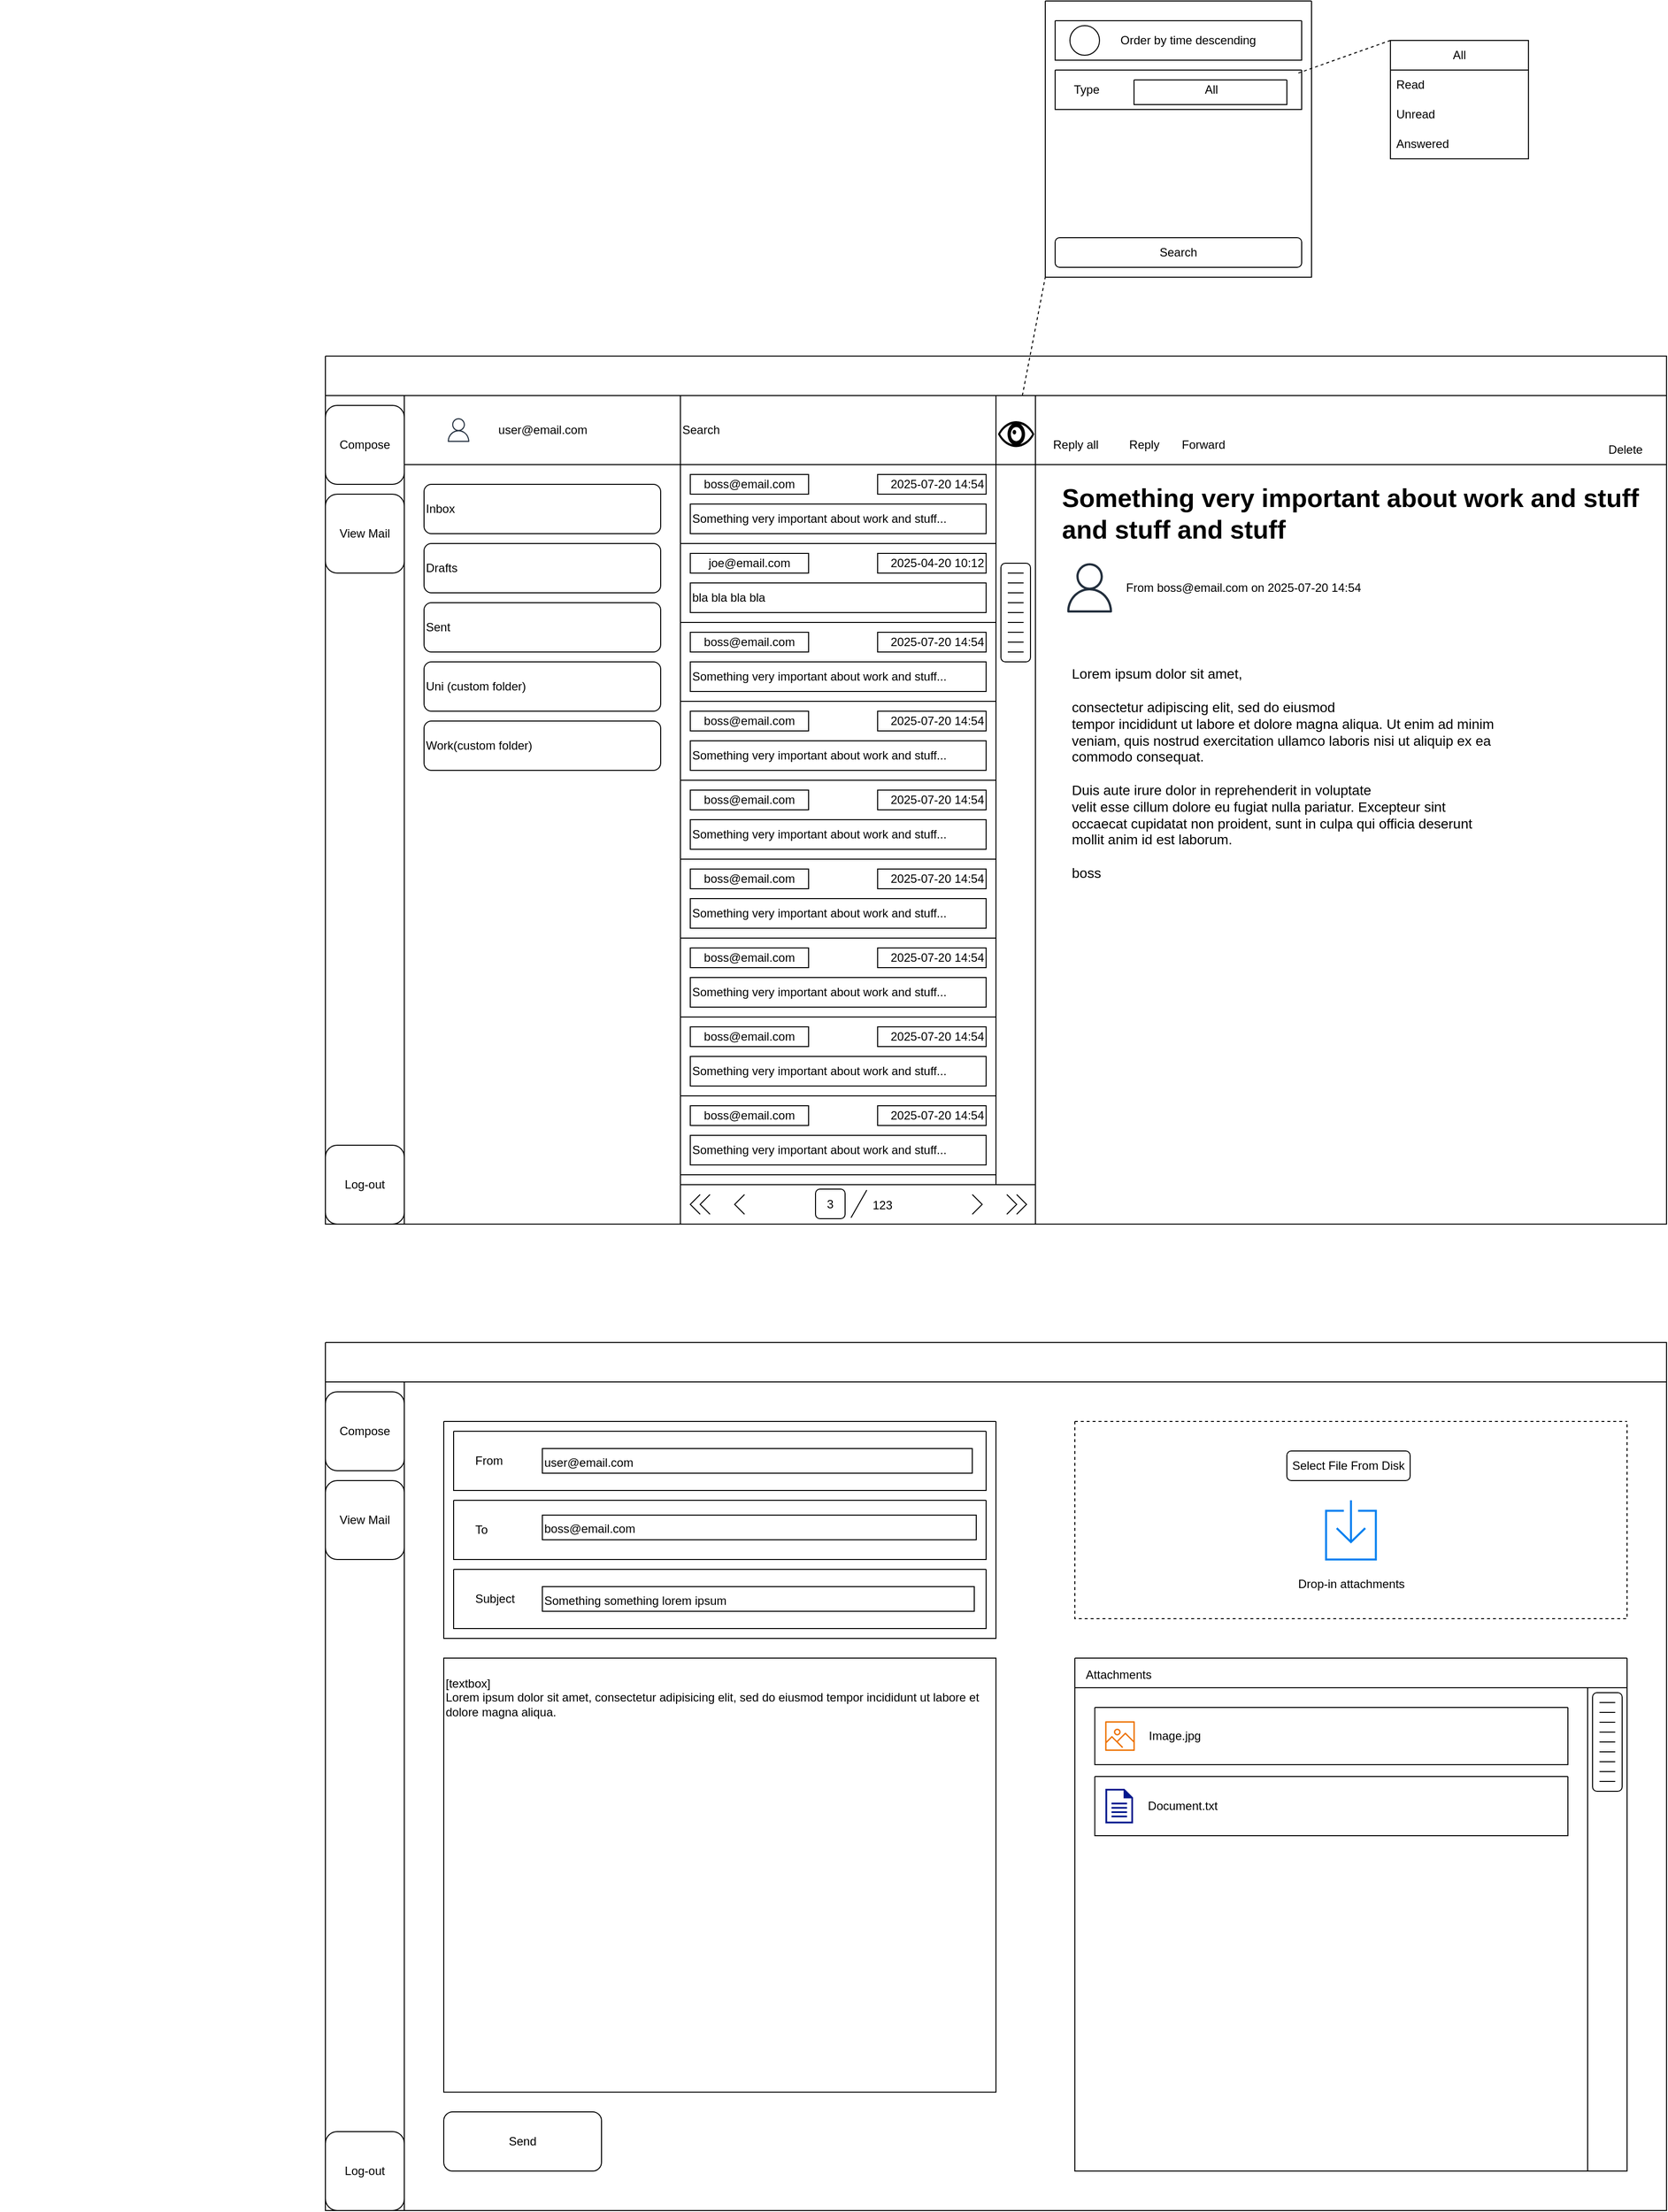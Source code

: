 <mxfile version="26.0.16">
  <diagram name="Page-1" id="9MPk2OMMetis38LG8JOn">
    <mxGraphModel dx="4028" dy="2740" grid="1" gridSize="10" guides="1" tooltips="1" connect="1" arrows="1" fold="1" page="0" pageScale="1" pageWidth="850" pageHeight="1100" math="0" shadow="0">
      <root>
        <mxCell id="0" />
        <mxCell id="1" parent="0" />
        <mxCell id="EK5eT8r6OQ1-qDXLQgK1-2" value="" style="swimlane;startSize=0;horizontal=0;" vertex="1" parent="1">
          <mxGeometry x="80" y="200" width="1360" height="880" as="geometry" />
        </mxCell>
        <mxCell id="EK5eT8r6OQ1-qDXLQgK1-8" value="" style="swimlane;startSize=0;" vertex="1" parent="EK5eT8r6OQ1-qDXLQgK1-2">
          <mxGeometry x="360" y="840" width="360" height="40" as="geometry" />
        </mxCell>
        <mxCell id="EK5eT8r6OQ1-qDXLQgK1-42" value="3" style="rounded=1;whiteSpace=wrap;html=1;" vertex="1" parent="EK5eT8r6OQ1-qDXLQgK1-8">
          <mxGeometry x="137" y="4.5" width="30" height="30" as="geometry" />
        </mxCell>
        <mxCell id="EK5eT8r6OQ1-qDXLQgK1-43" value="" style="endArrow=none;html=1;rounded=0;" edge="1" parent="EK5eT8r6OQ1-qDXLQgK1-8">
          <mxGeometry width="50" height="50" relative="1" as="geometry">
            <mxPoint x="173" y="33.5" as="sourcePoint" />
            <mxPoint x="189" y="5.5" as="targetPoint" />
          </mxGeometry>
        </mxCell>
        <mxCell id="EK5eT8r6OQ1-qDXLQgK1-44" value="123" style="text;html=1;align=center;verticalAlign=middle;whiteSpace=wrap;rounded=0;" vertex="1" parent="EK5eT8r6OQ1-qDXLQgK1-8">
          <mxGeometry x="187" y="5.5" width="36" height="30" as="geometry" />
        </mxCell>
        <mxCell id="EK5eT8r6OQ1-qDXLQgK1-48" value="" style="html=1;shadow=0;dashed=0;align=center;verticalAlign=middle;shape=mxgraph.arrows2.arrow;dy=0;dx=30;notch=30;" vertex="1" parent="EK5eT8r6OQ1-qDXLQgK1-8">
          <mxGeometry x="296" y="10" width="10" height="20" as="geometry" />
        </mxCell>
        <mxCell id="EK5eT8r6OQ1-qDXLQgK1-55" value="" style="html=1;shadow=0;dashed=0;align=center;verticalAlign=middle;shape=mxgraph.arrows2.arrow;dy=0;dx=30;notch=30;" vertex="1" parent="EK5eT8r6OQ1-qDXLQgK1-8">
          <mxGeometry x="341" y="10" width="10" height="20" as="geometry" />
        </mxCell>
        <mxCell id="EK5eT8r6OQ1-qDXLQgK1-54" value="" style="html=1;shadow=0;dashed=0;align=center;verticalAlign=middle;shape=mxgraph.arrows2.arrow;dy=0;dx=30;notch=30;" vertex="1" parent="EK5eT8r6OQ1-qDXLQgK1-8">
          <mxGeometry x="331" y="10" width="10" height="20" as="geometry" />
        </mxCell>
        <mxCell id="EK5eT8r6OQ1-qDXLQgK1-56" value="" style="html=1;shadow=0;dashed=0;align=center;verticalAlign=middle;shape=mxgraph.arrows2.arrow;dy=0;dx=30;notch=30;horizontal=0;rotation=180;" vertex="1" parent="EK5eT8r6OQ1-qDXLQgK1-8">
          <mxGeometry x="20" y="10" width="10" height="20" as="geometry" />
        </mxCell>
        <mxCell id="EK5eT8r6OQ1-qDXLQgK1-57" value="" style="html=1;shadow=0;dashed=0;align=center;verticalAlign=middle;shape=mxgraph.arrows2.arrow;dy=0;dx=30;notch=30;horizontal=0;rotation=180;" vertex="1" parent="EK5eT8r6OQ1-qDXLQgK1-8">
          <mxGeometry x="10" y="10" width="10" height="20" as="geometry" />
        </mxCell>
        <mxCell id="EK5eT8r6OQ1-qDXLQgK1-58" value="" style="html=1;shadow=0;dashed=0;align=center;verticalAlign=middle;shape=mxgraph.arrows2.arrow;dy=0;dx=30;notch=30;rotation=180;" vertex="1" parent="EK5eT8r6OQ1-qDXLQgK1-8">
          <mxGeometry x="55" y="10" width="10" height="20" as="geometry" />
        </mxCell>
        <mxCell id="EK5eT8r6OQ1-qDXLQgK1-10" value="" style="swimlane;startSize=0;" vertex="1" parent="EK5eT8r6OQ1-qDXLQgK1-2">
          <mxGeometry x="360" y="40" width="360" height="800" as="geometry" />
        </mxCell>
        <mxCell id="EK5eT8r6OQ1-qDXLQgK1-16" value="&lt;div align=&quot;left&quot;&gt;Search&lt;/div&gt;" style="rounded=0;whiteSpace=wrap;html=1;align=left;" vertex="1" parent="EK5eT8r6OQ1-qDXLQgK1-10">
          <mxGeometry width="320" height="70" as="geometry" />
        </mxCell>
        <mxCell id="EK5eT8r6OQ1-qDXLQgK1-62" value="" style="rounded=0;whiteSpace=wrap;html=1;" vertex="1" parent="EK5eT8r6OQ1-qDXLQgK1-10">
          <mxGeometry x="320" y="70" width="40" height="730" as="geometry" />
        </mxCell>
        <mxCell id="EK5eT8r6OQ1-qDXLQgK1-63" value="" style="rounded=1;whiteSpace=wrap;html=1;" vertex="1" parent="EK5eT8r6OQ1-qDXLQgK1-10">
          <mxGeometry x="325" y="170" width="30" height="100" as="geometry" />
        </mxCell>
        <mxCell id="EK5eT8r6OQ1-qDXLQgK1-65" value="" style="endArrow=none;html=1;rounded=0;" edge="1" parent="EK5eT8r6OQ1-qDXLQgK1-10">
          <mxGeometry width="50" height="50" relative="1" as="geometry">
            <mxPoint x="332" y="190" as="sourcePoint" />
            <mxPoint x="348" y="190" as="targetPoint" />
            <Array as="points">
              <mxPoint x="336" y="190" />
            </Array>
          </mxGeometry>
        </mxCell>
        <mxCell id="EK5eT8r6OQ1-qDXLQgK1-66" value="" style="endArrow=none;html=1;rounded=0;" edge="1" parent="EK5eT8r6OQ1-qDXLQgK1-10">
          <mxGeometry width="50" height="50" relative="1" as="geometry">
            <mxPoint x="332" y="200" as="sourcePoint" />
            <mxPoint x="348" y="200" as="targetPoint" />
            <Array as="points">
              <mxPoint x="336" y="200" />
            </Array>
          </mxGeometry>
        </mxCell>
        <mxCell id="EK5eT8r6OQ1-qDXLQgK1-68" value="" style="endArrow=none;html=1;rounded=0;" edge="1" parent="EK5eT8r6OQ1-qDXLQgK1-10">
          <mxGeometry width="50" height="50" relative="1" as="geometry">
            <mxPoint x="332" y="210" as="sourcePoint" />
            <mxPoint x="348" y="210" as="targetPoint" />
            <Array as="points">
              <mxPoint x="336" y="210" />
            </Array>
          </mxGeometry>
        </mxCell>
        <mxCell id="EK5eT8r6OQ1-qDXLQgK1-69" value="" style="endArrow=none;html=1;rounded=0;" edge="1" parent="EK5eT8r6OQ1-qDXLQgK1-10">
          <mxGeometry width="50" height="50" relative="1" as="geometry">
            <mxPoint x="332" y="220" as="sourcePoint" />
            <mxPoint x="348" y="220" as="targetPoint" />
            <Array as="points">
              <mxPoint x="336" y="220" />
            </Array>
          </mxGeometry>
        </mxCell>
        <mxCell id="EK5eT8r6OQ1-qDXLQgK1-70" value="" style="endArrow=none;html=1;rounded=0;" edge="1" parent="EK5eT8r6OQ1-qDXLQgK1-10">
          <mxGeometry width="50" height="50" relative="1" as="geometry">
            <mxPoint x="332" y="230" as="sourcePoint" />
            <mxPoint x="348" y="230" as="targetPoint" />
            <Array as="points">
              <mxPoint x="336" y="230" />
            </Array>
          </mxGeometry>
        </mxCell>
        <mxCell id="EK5eT8r6OQ1-qDXLQgK1-71" value="" style="endArrow=none;html=1;rounded=0;" edge="1" parent="EK5eT8r6OQ1-qDXLQgK1-10">
          <mxGeometry width="50" height="50" relative="1" as="geometry">
            <mxPoint x="332" y="240" as="sourcePoint" />
            <mxPoint x="348" y="240" as="targetPoint" />
            <Array as="points">
              <mxPoint x="336" y="240" />
            </Array>
          </mxGeometry>
        </mxCell>
        <mxCell id="EK5eT8r6OQ1-qDXLQgK1-72" value="" style="endArrow=none;html=1;rounded=0;" edge="1" parent="EK5eT8r6OQ1-qDXLQgK1-10">
          <mxGeometry width="50" height="50" relative="1" as="geometry">
            <mxPoint x="332" y="250" as="sourcePoint" />
            <mxPoint x="348" y="250" as="targetPoint" />
            <Array as="points">
              <mxPoint x="336" y="250" />
            </Array>
          </mxGeometry>
        </mxCell>
        <mxCell id="EK5eT8r6OQ1-qDXLQgK1-73" value="" style="endArrow=none;html=1;rounded=0;" edge="1" parent="EK5eT8r6OQ1-qDXLQgK1-10">
          <mxGeometry width="50" height="50" relative="1" as="geometry">
            <mxPoint x="332" y="260" as="sourcePoint" />
            <mxPoint x="348" y="260" as="targetPoint" />
            <Array as="points">
              <mxPoint x="336" y="260" />
            </Array>
          </mxGeometry>
        </mxCell>
        <mxCell id="EK5eT8r6OQ1-qDXLQgK1-74" value="" style="endArrow=none;html=1;rounded=0;" edge="1" parent="EK5eT8r6OQ1-qDXLQgK1-10">
          <mxGeometry width="50" height="50" relative="1" as="geometry">
            <mxPoint x="332" y="180" as="sourcePoint" />
            <mxPoint x="348" y="180" as="targetPoint" />
            <Array as="points">
              <mxPoint x="336" y="180" />
              <mxPoint x="340" y="180" />
            </Array>
          </mxGeometry>
        </mxCell>
        <mxCell id="EK5eT8r6OQ1-qDXLQgK1-17" value="" style="rounded=0;whiteSpace=wrap;html=1;" vertex="1" parent="EK5eT8r6OQ1-qDXLQgK1-10">
          <mxGeometry y="70" width="320" height="80" as="geometry" />
        </mxCell>
        <mxCell id="EK5eT8r6OQ1-qDXLQgK1-25" value="boss@email.com" style="rounded=0;whiteSpace=wrap;html=1;" vertex="1" parent="EK5eT8r6OQ1-qDXLQgK1-10">
          <mxGeometry x="10" y="80" width="120" height="20" as="geometry" />
        </mxCell>
        <mxCell id="EK5eT8r6OQ1-qDXLQgK1-26" value="&lt;div align=&quot;right&quot;&gt;2025-07-20 14:54&lt;/div&gt;" style="rounded=0;whiteSpace=wrap;html=1;align=right;" vertex="1" parent="EK5eT8r6OQ1-qDXLQgK1-10">
          <mxGeometry x="200" y="80" width="110" height="20" as="geometry" />
        </mxCell>
        <mxCell id="EK5eT8r6OQ1-qDXLQgK1-27" value="Something very important about work and stuff..." style="rounded=0;whiteSpace=wrap;html=1;align=left;" vertex="1" parent="EK5eT8r6OQ1-qDXLQgK1-10">
          <mxGeometry x="10" y="110" width="300" height="30" as="geometry" />
        </mxCell>
        <mxCell id="EK5eT8r6OQ1-qDXLQgK1-102" value="" style="rounded=0;whiteSpace=wrap;html=1;" vertex="1" parent="EK5eT8r6OQ1-qDXLQgK1-10">
          <mxGeometry y="150" width="320" height="80" as="geometry" />
        </mxCell>
        <mxCell id="EK5eT8r6OQ1-qDXLQgK1-103" value="joe@email.com" style="rounded=0;whiteSpace=wrap;html=1;" vertex="1" parent="EK5eT8r6OQ1-qDXLQgK1-10">
          <mxGeometry x="10" y="160" width="120" height="20" as="geometry" />
        </mxCell>
        <mxCell id="EK5eT8r6OQ1-qDXLQgK1-104" value="&lt;div align=&quot;right&quot;&gt;2025-04-20 10:12&lt;/div&gt;" style="rounded=0;whiteSpace=wrap;html=1;align=right;" vertex="1" parent="EK5eT8r6OQ1-qDXLQgK1-10">
          <mxGeometry x="200" y="160" width="110" height="20" as="geometry" />
        </mxCell>
        <mxCell id="EK5eT8r6OQ1-qDXLQgK1-105" value="bla bla bla bla" style="rounded=0;whiteSpace=wrap;html=1;align=left;" vertex="1" parent="EK5eT8r6OQ1-qDXLQgK1-10">
          <mxGeometry x="10" y="190" width="300" height="30" as="geometry" />
        </mxCell>
        <mxCell id="EK5eT8r6OQ1-qDXLQgK1-106" value="" style="rounded=0;whiteSpace=wrap;html=1;" vertex="1" parent="EK5eT8r6OQ1-qDXLQgK1-10">
          <mxGeometry y="230" width="320" height="80" as="geometry" />
        </mxCell>
        <mxCell id="EK5eT8r6OQ1-qDXLQgK1-107" value="boss@email.com" style="rounded=0;whiteSpace=wrap;html=1;" vertex="1" parent="EK5eT8r6OQ1-qDXLQgK1-10">
          <mxGeometry x="10" y="240" width="120" height="20" as="geometry" />
        </mxCell>
        <mxCell id="EK5eT8r6OQ1-qDXLQgK1-108" value="&lt;div align=&quot;right&quot;&gt;2025-07-20 14:54&lt;/div&gt;" style="rounded=0;whiteSpace=wrap;html=1;align=right;" vertex="1" parent="EK5eT8r6OQ1-qDXLQgK1-10">
          <mxGeometry x="200" y="240" width="110" height="20" as="geometry" />
        </mxCell>
        <mxCell id="EK5eT8r6OQ1-qDXLQgK1-109" value="Something very important about work and stuff..." style="rounded=0;whiteSpace=wrap;html=1;align=left;" vertex="1" parent="EK5eT8r6OQ1-qDXLQgK1-10">
          <mxGeometry x="10" y="270" width="300" height="30" as="geometry" />
        </mxCell>
        <mxCell id="EK5eT8r6OQ1-qDXLQgK1-110" value="" style="rounded=0;whiteSpace=wrap;html=1;" vertex="1" parent="EK5eT8r6OQ1-qDXLQgK1-10">
          <mxGeometry y="310" width="320" height="80" as="geometry" />
        </mxCell>
        <mxCell id="EK5eT8r6OQ1-qDXLQgK1-111" value="boss@email.com" style="rounded=0;whiteSpace=wrap;html=1;" vertex="1" parent="EK5eT8r6OQ1-qDXLQgK1-10">
          <mxGeometry x="10" y="320" width="120" height="20" as="geometry" />
        </mxCell>
        <mxCell id="EK5eT8r6OQ1-qDXLQgK1-112" value="&lt;div align=&quot;right&quot;&gt;2025-07-20 14:54&lt;/div&gt;" style="rounded=0;whiteSpace=wrap;html=1;align=right;" vertex="1" parent="EK5eT8r6OQ1-qDXLQgK1-10">
          <mxGeometry x="200" y="320" width="110" height="20" as="geometry" />
        </mxCell>
        <mxCell id="EK5eT8r6OQ1-qDXLQgK1-113" value="Something very important about work and stuff..." style="rounded=0;whiteSpace=wrap;html=1;align=left;" vertex="1" parent="EK5eT8r6OQ1-qDXLQgK1-10">
          <mxGeometry x="10" y="350" width="300" height="30" as="geometry" />
        </mxCell>
        <mxCell id="EK5eT8r6OQ1-qDXLQgK1-114" value="" style="rounded=0;whiteSpace=wrap;html=1;" vertex="1" parent="EK5eT8r6OQ1-qDXLQgK1-10">
          <mxGeometry y="390" width="320" height="80" as="geometry" />
        </mxCell>
        <mxCell id="EK5eT8r6OQ1-qDXLQgK1-115" value="boss@email.com" style="rounded=0;whiteSpace=wrap;html=1;" vertex="1" parent="EK5eT8r6OQ1-qDXLQgK1-10">
          <mxGeometry x="10" y="400" width="120" height="20" as="geometry" />
        </mxCell>
        <mxCell id="EK5eT8r6OQ1-qDXLQgK1-116" value="&lt;div align=&quot;right&quot;&gt;2025-07-20 14:54&lt;/div&gt;" style="rounded=0;whiteSpace=wrap;html=1;align=right;" vertex="1" parent="EK5eT8r6OQ1-qDXLQgK1-10">
          <mxGeometry x="200" y="400" width="110" height="20" as="geometry" />
        </mxCell>
        <mxCell id="EK5eT8r6OQ1-qDXLQgK1-117" value="Something very important about work and stuff..." style="rounded=0;whiteSpace=wrap;html=1;align=left;" vertex="1" parent="EK5eT8r6OQ1-qDXLQgK1-10">
          <mxGeometry x="10" y="430" width="300" height="30" as="geometry" />
        </mxCell>
        <mxCell id="EK5eT8r6OQ1-qDXLQgK1-118" value="" style="rounded=0;whiteSpace=wrap;html=1;" vertex="1" parent="EK5eT8r6OQ1-qDXLQgK1-10">
          <mxGeometry y="470" width="320" height="80" as="geometry" />
        </mxCell>
        <mxCell id="EK5eT8r6OQ1-qDXLQgK1-119" value="boss@email.com" style="rounded=0;whiteSpace=wrap;html=1;" vertex="1" parent="EK5eT8r6OQ1-qDXLQgK1-10">
          <mxGeometry x="10" y="480" width="120" height="20" as="geometry" />
        </mxCell>
        <mxCell id="EK5eT8r6OQ1-qDXLQgK1-120" value="&lt;div align=&quot;right&quot;&gt;2025-07-20 14:54&lt;/div&gt;" style="rounded=0;whiteSpace=wrap;html=1;align=right;" vertex="1" parent="EK5eT8r6OQ1-qDXLQgK1-10">
          <mxGeometry x="200" y="480" width="110" height="20" as="geometry" />
        </mxCell>
        <mxCell id="EK5eT8r6OQ1-qDXLQgK1-121" value="Something very important about work and stuff..." style="rounded=0;whiteSpace=wrap;html=1;align=left;" vertex="1" parent="EK5eT8r6OQ1-qDXLQgK1-10">
          <mxGeometry x="10" y="510" width="300" height="30" as="geometry" />
        </mxCell>
        <mxCell id="EK5eT8r6OQ1-qDXLQgK1-122" value="" style="rounded=0;whiteSpace=wrap;html=1;" vertex="1" parent="EK5eT8r6OQ1-qDXLQgK1-10">
          <mxGeometry y="550" width="320" height="80" as="geometry" />
        </mxCell>
        <mxCell id="EK5eT8r6OQ1-qDXLQgK1-123" value="boss@email.com" style="rounded=0;whiteSpace=wrap;html=1;" vertex="1" parent="EK5eT8r6OQ1-qDXLQgK1-10">
          <mxGeometry x="10" y="560" width="120" height="20" as="geometry" />
        </mxCell>
        <mxCell id="EK5eT8r6OQ1-qDXLQgK1-124" value="&lt;div align=&quot;right&quot;&gt;2025-07-20 14:54&lt;/div&gt;" style="rounded=0;whiteSpace=wrap;html=1;align=right;" vertex="1" parent="EK5eT8r6OQ1-qDXLQgK1-10">
          <mxGeometry x="200" y="560" width="110" height="20" as="geometry" />
        </mxCell>
        <mxCell id="EK5eT8r6OQ1-qDXLQgK1-125" value="Something very important about work and stuff..." style="rounded=0;whiteSpace=wrap;html=1;align=left;" vertex="1" parent="EK5eT8r6OQ1-qDXLQgK1-10">
          <mxGeometry x="10" y="590" width="300" height="30" as="geometry" />
        </mxCell>
        <mxCell id="EK5eT8r6OQ1-qDXLQgK1-126" value="" style="rounded=0;whiteSpace=wrap;html=1;" vertex="1" parent="EK5eT8r6OQ1-qDXLQgK1-10">
          <mxGeometry y="630" width="320" height="80" as="geometry" />
        </mxCell>
        <mxCell id="EK5eT8r6OQ1-qDXLQgK1-127" value="boss@email.com" style="rounded=0;whiteSpace=wrap;html=1;" vertex="1" parent="EK5eT8r6OQ1-qDXLQgK1-10">
          <mxGeometry x="10" y="640" width="120" height="20" as="geometry" />
        </mxCell>
        <mxCell id="EK5eT8r6OQ1-qDXLQgK1-128" value="&lt;div align=&quot;right&quot;&gt;2025-07-20 14:54&lt;/div&gt;" style="rounded=0;whiteSpace=wrap;html=1;align=right;" vertex="1" parent="EK5eT8r6OQ1-qDXLQgK1-10">
          <mxGeometry x="200" y="640" width="110" height="20" as="geometry" />
        </mxCell>
        <mxCell id="EK5eT8r6OQ1-qDXLQgK1-129" value="Something very important about work and stuff..." style="rounded=0;whiteSpace=wrap;html=1;align=left;" vertex="1" parent="EK5eT8r6OQ1-qDXLQgK1-10">
          <mxGeometry x="10" y="670" width="300" height="30" as="geometry" />
        </mxCell>
        <mxCell id="EK5eT8r6OQ1-qDXLQgK1-130" value="" style="rounded=0;whiteSpace=wrap;html=1;" vertex="1" parent="EK5eT8r6OQ1-qDXLQgK1-10">
          <mxGeometry y="710" width="320" height="80" as="geometry" />
        </mxCell>
        <mxCell id="EK5eT8r6OQ1-qDXLQgK1-131" value="boss@email.com" style="rounded=0;whiteSpace=wrap;html=1;" vertex="1" parent="EK5eT8r6OQ1-qDXLQgK1-10">
          <mxGeometry x="10" y="720" width="120" height="20" as="geometry" />
        </mxCell>
        <mxCell id="EK5eT8r6OQ1-qDXLQgK1-132" value="&lt;div align=&quot;right&quot;&gt;2025-07-20 14:54&lt;/div&gt;" style="rounded=0;whiteSpace=wrap;html=1;align=right;" vertex="1" parent="EK5eT8r6OQ1-qDXLQgK1-10">
          <mxGeometry x="200" y="720" width="110" height="20" as="geometry" />
        </mxCell>
        <mxCell id="EK5eT8r6OQ1-qDXLQgK1-133" value="Something very important about work and stuff..." style="rounded=0;whiteSpace=wrap;html=1;align=left;" vertex="1" parent="EK5eT8r6OQ1-qDXLQgK1-10">
          <mxGeometry x="10" y="750" width="300" height="30" as="geometry" />
        </mxCell>
        <mxCell id="EK5eT8r6OQ1-qDXLQgK1-29" value="Inbox" style="rounded=1;whiteSpace=wrap;html=1;align=left;" vertex="1" parent="EK5eT8r6OQ1-qDXLQgK1-2">
          <mxGeometry x="100" y="130" width="240" height="50" as="geometry" />
        </mxCell>
        <mxCell id="EK5eT8r6OQ1-qDXLQgK1-31" value="&lt;div&gt;Drafts&lt;/div&gt;" style="rounded=1;whiteSpace=wrap;html=1;align=left;" vertex="1" parent="EK5eT8r6OQ1-qDXLQgK1-2">
          <mxGeometry x="100" y="190" width="240" height="50" as="geometry" />
        </mxCell>
        <mxCell id="EK5eT8r6OQ1-qDXLQgK1-32" value="Sent" style="rounded=1;whiteSpace=wrap;html=1;align=left;" vertex="1" parent="EK5eT8r6OQ1-qDXLQgK1-2">
          <mxGeometry x="100" y="250" width="240" height="50" as="geometry" />
        </mxCell>
        <mxCell id="EK5eT8r6OQ1-qDXLQgK1-33" value="Uni (custom folder)" style="rounded=1;whiteSpace=wrap;html=1;align=left;" vertex="1" parent="EK5eT8r6OQ1-qDXLQgK1-2">
          <mxGeometry x="100" y="310" width="240" height="50" as="geometry" />
        </mxCell>
        <mxCell id="EK5eT8r6OQ1-qDXLQgK1-34" value="&lt;div&gt;Work(custom folder)&lt;/div&gt;" style="rounded=1;whiteSpace=wrap;html=1;align=left;" vertex="1" parent="EK5eT8r6OQ1-qDXLQgK1-2">
          <mxGeometry x="100" y="370" width="240" height="50" as="geometry" />
        </mxCell>
        <mxCell id="EK5eT8r6OQ1-qDXLQgK1-60" value="" style="rounded=0;whiteSpace=wrap;html=1;" vertex="1" parent="EK5eT8r6OQ1-qDXLQgK1-2">
          <mxGeometry x="680" y="40" width="40" height="70" as="geometry" />
        </mxCell>
        <mxCell id="EK5eT8r6OQ1-qDXLQgK1-75" value="" style="swimlane;startSize=0;" vertex="1" parent="EK5eT8r6OQ1-qDXLQgK1-2">
          <mxGeometry x="720" y="40" width="640" height="70" as="geometry" />
        </mxCell>
        <mxCell id="EK5eT8r6OQ1-qDXLQgK1-93" value="" style="shape=image;html=1;verticalAlign=top;verticalLabelPosition=bottom;labelBackgroundColor=#ffffff;imageAspect=0;aspect=fixed;image=https://cdn1.iconfinder.com/data/icons/material-core/24/reply-all-128.png" vertex="1" parent="EK5eT8r6OQ1-qDXLQgK1-75">
          <mxGeometry x="21.5" y="10" width="39" height="39" as="geometry" />
        </mxCell>
        <mxCell id="EK5eT8r6OQ1-qDXLQgK1-94" value="Reply all" style="text;html=1;align=center;verticalAlign=middle;whiteSpace=wrap;rounded=0;" vertex="1" parent="EK5eT8r6OQ1-qDXLQgK1-75">
          <mxGeometry x="11" y="35" width="60" height="30" as="geometry" />
        </mxCell>
        <mxCell id="EK5eT8r6OQ1-qDXLQgK1-95" value="" style="shape=image;html=1;verticalAlign=top;verticalLabelPosition=bottom;labelBackgroundColor=#ffffff;imageAspect=0;aspect=fixed;image=https://cdn4.iconfinder.com/data/icons/ionicons/512/icon-reply-128.png" vertex="1" parent="EK5eT8r6OQ1-qDXLQgK1-75">
          <mxGeometry x="90" y="10" width="39" height="39" as="geometry" />
        </mxCell>
        <mxCell id="EK5eT8r6OQ1-qDXLQgK1-96" value="Reply" style="text;html=1;align=center;verticalAlign=middle;resizable=0;points=[];autosize=1;strokeColor=none;fillColor=none;" vertex="1" parent="EK5eT8r6OQ1-qDXLQgK1-75">
          <mxGeometry x="84.5" y="35" width="50" height="30" as="geometry" />
        </mxCell>
        <mxCell id="EK5eT8r6OQ1-qDXLQgK1-97" value="" style="shape=image;html=1;verticalAlign=top;verticalLabelPosition=bottom;labelBackgroundColor=#ffffff;imageAspect=0;aspect=fixed;image=https://cdn4.iconfinder.com/data/icons/ionicons/512/icon-reply-128.png;portConstraintRotation=0;flipH=1;" vertex="1" parent="EK5eT8r6OQ1-qDXLQgK1-75">
          <mxGeometry x="150" y="10" width="39" height="39" as="geometry" />
        </mxCell>
        <mxCell id="EK5eT8r6OQ1-qDXLQgK1-98" value="Forward" style="text;html=1;align=center;verticalAlign=middle;resizable=0;points=[];autosize=1;strokeColor=none;fillColor=none;" vertex="1" parent="EK5eT8r6OQ1-qDXLQgK1-75">
          <mxGeometry x="134.5" y="35" width="70" height="30" as="geometry" />
        </mxCell>
        <mxCell id="EK5eT8r6OQ1-qDXLQgK1-99" value="" style="shape=image;html=1;verticalAlign=top;verticalLabelPosition=bottom;labelBackgroundColor=#ffffff;imageAspect=0;aspect=fixed;image=https://cdn0.iconfinder.com/data/icons/octicons/1024/trashcan-128.png" vertex="1" parent="EK5eT8r6OQ1-qDXLQgK1-75">
          <mxGeometry x="580" y="10" width="35" height="35" as="geometry" />
        </mxCell>
        <mxCell id="EK5eT8r6OQ1-qDXLQgK1-100" value="Delete" style="text;html=1;align=center;verticalAlign=middle;resizable=0;points=[];autosize=1;strokeColor=none;fillColor=none;" vertex="1" parent="EK5eT8r6OQ1-qDXLQgK1-75">
          <mxGeometry x="567.5" y="40" width="60" height="30" as="geometry" />
        </mxCell>
        <mxCell id="EK5eT8r6OQ1-qDXLQgK1-76" value="&lt;b&gt;Something very important about work and stuff and stuff and stuff&lt;/b&gt;" style="text;html=1;align=left;verticalAlign=middle;whiteSpace=wrap;rounded=0;fontSize=26;" vertex="1" parent="EK5eT8r6OQ1-qDXLQgK1-2">
          <mxGeometry x="745" y="130" width="610" height="60" as="geometry" />
        </mxCell>
        <mxCell id="EK5eT8r6OQ1-qDXLQgK1-81" value="" style="sketch=0;outlineConnect=0;fontColor=#232F3E;gradientColor=none;fillColor=#232F3D;strokeColor=none;dashed=0;verticalLabelPosition=bottom;verticalAlign=top;align=center;html=1;fontSize=12;fontStyle=0;aspect=fixed;pointerEvents=1;shape=mxgraph.aws4.user;" vertex="1" parent="EK5eT8r6OQ1-qDXLQgK1-2">
          <mxGeometry x="750" y="210" width="50" height="50" as="geometry" />
        </mxCell>
        <mxCell id="EK5eT8r6OQ1-qDXLQgK1-82" value="&lt;div align=&quot;left&quot;&gt;From boss@email.com on 2025-07-20 14:54&lt;/div&gt;" style="text;html=1;align=left;verticalAlign=middle;whiteSpace=wrap;rounded=0;" vertex="1" parent="EK5eT8r6OQ1-qDXLQgK1-2">
          <mxGeometry x="810" y="220" width="440" height="30" as="geometry" />
        </mxCell>
        <mxCell id="EK5eT8r6OQ1-qDXLQgK1-84" value="&lt;div align=&quot;left&quot;&gt;&lt;font style=&quot;font-size: 14px;&quot;&gt;Lorem ipsum dolor sit amet,&amp;nbsp;&lt;/font&gt;&lt;/div&gt;&lt;div align=&quot;left&quot;&gt;&lt;font style=&quot;font-size: 14px;&quot;&gt;&lt;br&gt;&lt;/font&gt;&lt;/div&gt;&lt;div align=&quot;left&quot;&gt;&lt;font style=&quot;font-size: 14px;&quot;&gt;consectetur adipiscing elit, sed do eiusmod &lt;br&gt;tempor incididunt ut labore et dolore magna aliqua. Ut enim ad minim &lt;br&gt;veniam, quis nostrud exercitation ullamco laboris nisi ut aliquip ex ea &lt;br&gt;commodo consequat.&amp;nbsp;&lt;/font&gt;&lt;/div&gt;&lt;div align=&quot;left&quot;&gt;&lt;font style=&quot;font-size: 14px;&quot;&gt;&lt;br&gt;&lt;/font&gt;&lt;/div&gt;&lt;div align=&quot;left&quot;&gt;&lt;font style=&quot;font-size: 14px;&quot;&gt;Duis aute irure dolor in reprehenderit in voluptate &lt;br&gt;velit esse cillum dolore eu fugiat nulla pariatur. Excepteur sint &lt;br&gt;occaecat cupidatat non proident, sunt in culpa qui officia deserunt &lt;br&gt;mollit anim id est laborum.&lt;br&gt;&lt;br&gt;boss&lt;/font&gt;&lt;/div&gt;" style="text;html=1;align=left;verticalAlign=middle;whiteSpace=wrap;rounded=0;" vertex="1" parent="EK5eT8r6OQ1-qDXLQgK1-2">
          <mxGeometry x="755" y="290" width="570" height="265" as="geometry" />
        </mxCell>
        <mxCell id="EK5eT8r6OQ1-qDXLQgK1-280" value="" style="shape=mxgraph.signs.healthcare.eye;html=1;pointerEvents=1;fillColor=#000000;strokeColor=none;verticalLabelPosition=bottom;verticalAlign=top;align=center;" vertex="1" parent="EK5eT8r6OQ1-qDXLQgK1-2">
          <mxGeometry x="682" y="66" width="37" height="26.25" as="geometry" />
        </mxCell>
        <mxCell id="EK5eT8r6OQ1-qDXLQgK1-4" value="" style="swimlane;startSize=0;" vertex="1" parent="1">
          <mxGeometry x="80" y="200" width="1360" height="40" as="geometry" />
        </mxCell>
        <mxCell id="EK5eT8r6OQ1-qDXLQgK1-3" value="" style="swimlane;startSize=0;" vertex="1" parent="1">
          <mxGeometry x="80" y="240" width="80" height="840" as="geometry" />
        </mxCell>
        <mxCell id="EK5eT8r6OQ1-qDXLQgK1-13" value="Compose" style="rounded=1;whiteSpace=wrap;html=1;" vertex="1" parent="EK5eT8r6OQ1-qDXLQgK1-3">
          <mxGeometry y="10" width="80" height="80" as="geometry" />
        </mxCell>
        <mxCell id="EK5eT8r6OQ1-qDXLQgK1-14" value="&lt;div&gt;View Mail&lt;/div&gt;" style="rounded=1;whiteSpace=wrap;html=1;" vertex="1" parent="EK5eT8r6OQ1-qDXLQgK1-3">
          <mxGeometry y="100" width="80" height="80" as="geometry" />
        </mxCell>
        <mxCell id="EK5eT8r6OQ1-qDXLQgK1-15" value="Log-out" style="rounded=1;whiteSpace=wrap;html=1;" vertex="1" parent="EK5eT8r6OQ1-qDXLQgK1-3">
          <mxGeometry y="760" width="80" height="80" as="geometry" />
        </mxCell>
        <mxCell id="EK5eT8r6OQ1-qDXLQgK1-39" value="" style="swimlane;startSize=0;fillColor=default;fillStyle=solid;" vertex="1" parent="1">
          <mxGeometry x="160" y="240" width="280" height="70" as="geometry" />
        </mxCell>
        <mxCell id="EK5eT8r6OQ1-qDXLQgK1-40" value="user@email.com" style="text;html=1;align=center;verticalAlign=middle;resizable=0;points=[];autosize=1;strokeColor=none;fillColor=none;" vertex="1" parent="EK5eT8r6OQ1-qDXLQgK1-39">
          <mxGeometry x="85" y="20" width="110" height="30" as="geometry" />
        </mxCell>
        <mxCell id="EK5eT8r6OQ1-qDXLQgK1-78" value="" style="sketch=0;outlineConnect=0;fontColor=#232F3E;gradientColor=none;strokeColor=#232F3E;fillColor=#ffffff;dashed=0;verticalLabelPosition=bottom;verticalAlign=top;align=center;html=1;fontSize=12;fontStyle=0;aspect=fixed;shape=mxgraph.aws4.resourceIcon;resIcon=mxgraph.aws4.user;" vertex="1" parent="EK5eT8r6OQ1-qDXLQgK1-39">
          <mxGeometry x="40" y="20" width="30" height="30" as="geometry" />
        </mxCell>
        <mxCell id="EK5eT8r6OQ1-qDXLQgK1-136" value="&amp;nbsp;" style="text;whiteSpace=wrap;html=1;" vertex="1" parent="1">
          <mxGeometry x="110" y="920" width="40" height="40" as="geometry" />
        </mxCell>
        <mxCell id="EK5eT8r6OQ1-qDXLQgK1-137" value="&amp;nbsp;" style="text;whiteSpace=wrap;html=1;" vertex="1" parent="1">
          <mxGeometry x="-250" y="1230" width="40" height="40" as="geometry" />
        </mxCell>
        <mxCell id="EK5eT8r6OQ1-qDXLQgK1-138" value="" style="swimlane;startSize=0;horizontal=0;" vertex="1" parent="1">
          <mxGeometry x="80" y="1200" width="1360" height="880" as="geometry" />
        </mxCell>
        <mxCell id="EK5eT8r6OQ1-qDXLQgK1-226" value="" style="swimlane;startSize=0;" vertex="1" parent="EK5eT8r6OQ1-qDXLQgK1-138">
          <mxGeometry x="120" y="80" width="560" height="220" as="geometry" />
        </mxCell>
        <mxCell id="EK5eT8r6OQ1-qDXLQgK1-244" value="" style="swimlane;startSize=0;" vertex="1" parent="EK5eT8r6OQ1-qDXLQgK1-226">
          <mxGeometry x="10" y="10" width="540" height="60" as="geometry" />
        </mxCell>
        <mxCell id="EK5eT8r6OQ1-qDXLQgK1-247" value="From" style="text;html=1;align=left;verticalAlign=middle;whiteSpace=wrap;rounded=0;" vertex="1" parent="EK5eT8r6OQ1-qDXLQgK1-244">
          <mxGeometry x="20" y="15" width="60" height="30" as="geometry" />
        </mxCell>
        <mxCell id="EK5eT8r6OQ1-qDXLQgK1-250" value="&lt;div&gt;user@email.com&lt;/div&gt;" style="text;html=1;whiteSpace=wrap;overflow=hidden;rounded=0;fillColor=none;strokeColor=default;" vertex="1" parent="EK5eT8r6OQ1-qDXLQgK1-244">
          <mxGeometry x="90" y="17.5" width="436" height="25" as="geometry" />
        </mxCell>
        <mxCell id="EK5eT8r6OQ1-qDXLQgK1-245" value="" style="swimlane;startSize=0;" vertex="1" parent="EK5eT8r6OQ1-qDXLQgK1-226">
          <mxGeometry x="10" y="80" width="540" height="60" as="geometry" />
        </mxCell>
        <mxCell id="EK5eT8r6OQ1-qDXLQgK1-248" value="To" style="text;html=1;align=left;verticalAlign=middle;whiteSpace=wrap;rounded=0;" vertex="1" parent="EK5eT8r6OQ1-qDXLQgK1-245">
          <mxGeometry x="20" y="15" width="60" height="30" as="geometry" />
        </mxCell>
        <mxCell id="EK5eT8r6OQ1-qDXLQgK1-251" value="boss@email.com" style="text;html=1;whiteSpace=wrap;overflow=hidden;rounded=0;strokeColor=default;" vertex="1" parent="EK5eT8r6OQ1-qDXLQgK1-245">
          <mxGeometry x="90" y="15" width="440" height="25" as="geometry" />
        </mxCell>
        <mxCell id="EK5eT8r6OQ1-qDXLQgK1-246" value="" style="swimlane;startSize=0;" vertex="1" parent="EK5eT8r6OQ1-qDXLQgK1-226">
          <mxGeometry x="10" y="150" width="540" height="60" as="geometry" />
        </mxCell>
        <mxCell id="EK5eT8r6OQ1-qDXLQgK1-249" value="&lt;div align=&quot;left&quot;&gt;Subject&lt;/div&gt;" style="text;html=1;align=left;verticalAlign=middle;whiteSpace=wrap;rounded=0;" vertex="1" parent="EK5eT8r6OQ1-qDXLQgK1-246">
          <mxGeometry x="20" y="15" width="60" height="30" as="geometry" />
        </mxCell>
        <mxCell id="EK5eT8r6OQ1-qDXLQgK1-252" value="Something something lorem ipsum" style="text;html=1;whiteSpace=wrap;overflow=hidden;rounded=0;strokeColor=default;" vertex="1" parent="EK5eT8r6OQ1-qDXLQgK1-246">
          <mxGeometry x="90" y="17.5" width="438" height="25" as="geometry" />
        </mxCell>
        <mxCell id="EK5eT8r6OQ1-qDXLQgK1-227" value="" style="swimlane;startSize=0;dashed=1;" vertex="1" parent="EK5eT8r6OQ1-qDXLQgK1-138">
          <mxGeometry x="760" y="80" width="560" height="200" as="geometry" />
        </mxCell>
        <mxCell id="EK5eT8r6OQ1-qDXLQgK1-228" value="Drop-in attachments" style="text;html=1;align=center;verticalAlign=middle;resizable=0;points=[];autosize=1;strokeColor=none;fillColor=none;" vertex="1" parent="EK5eT8r6OQ1-qDXLQgK1-227">
          <mxGeometry x="215" y="150" width="130" height="30" as="geometry" />
        </mxCell>
        <mxCell id="EK5eT8r6OQ1-qDXLQgK1-229" value="" style="html=1;verticalLabelPosition=bottom;align=center;labelBackgroundColor=#ffffff;verticalAlign=top;strokeWidth=2;strokeColor=#0080F0;shadow=0;dashed=0;shape=mxgraph.ios7.icons.down;" vertex="1" parent="EK5eT8r6OQ1-qDXLQgK1-227">
          <mxGeometry x="254.75" y="80" width="50.5" height="60" as="geometry" />
        </mxCell>
        <mxCell id="EK5eT8r6OQ1-qDXLQgK1-231" value="&lt;div&gt;Select File From Disk&lt;/div&gt;" style="rounded=1;whiteSpace=wrap;html=1;" vertex="1" parent="EK5eT8r6OQ1-qDXLQgK1-227">
          <mxGeometry x="215" y="30" width="125" height="30" as="geometry" />
        </mxCell>
        <mxCell id="EK5eT8r6OQ1-qDXLQgK1-232" value="" style="swimlane;startSize=0;" vertex="1" parent="EK5eT8r6OQ1-qDXLQgK1-138">
          <mxGeometry x="760" y="320" width="560" height="520" as="geometry" />
        </mxCell>
        <mxCell id="EK5eT8r6OQ1-qDXLQgK1-233" value="" style="swimlane;startSize=0;" vertex="1" parent="EK5eT8r6OQ1-qDXLQgK1-232">
          <mxGeometry x="20.25" y="50" width="479.75" height="58" as="geometry" />
        </mxCell>
        <mxCell id="EK5eT8r6OQ1-qDXLQgK1-236" value="Image.jpg" style="text;html=1;align=center;verticalAlign=middle;resizable=0;points=[];autosize=1;strokeColor=none;fillColor=none;" vertex="1" parent="EK5eT8r6OQ1-qDXLQgK1-233">
          <mxGeometry x="40.5" y="14" width="80" height="30" as="geometry" />
        </mxCell>
        <mxCell id="EK5eT8r6OQ1-qDXLQgK1-238" value="" style="sketch=0;outlineConnect=0;fontColor=#232F3E;gradientColor=none;fillColor=#ED7100;strokeColor=none;dashed=0;verticalLabelPosition=bottom;verticalAlign=top;align=center;html=1;fontSize=12;fontStyle=0;aspect=fixed;pointerEvents=1;shape=mxgraph.aws4.container_registry_image;" vertex="1" parent="EK5eT8r6OQ1-qDXLQgK1-233">
          <mxGeometry x="10.5" y="14" width="30" height="30" as="geometry" />
        </mxCell>
        <mxCell id="EK5eT8r6OQ1-qDXLQgK1-234" value="" style="swimlane;startSize=0;" vertex="1" parent="EK5eT8r6OQ1-qDXLQgK1-232">
          <mxGeometry x="20.25" y="120" width="479.75" height="60" as="geometry" />
        </mxCell>
        <mxCell id="EK5eT8r6OQ1-qDXLQgK1-237" value="&lt;div&gt;Document.txt&lt;/div&gt;" style="text;html=1;align=center;verticalAlign=middle;resizable=0;points=[];autosize=1;strokeColor=none;fillColor=none;" vertex="1" parent="EK5eT8r6OQ1-qDXLQgK1-234">
          <mxGeometry x="43.5" y="15" width="90" height="30" as="geometry" />
        </mxCell>
        <mxCell id="EK5eT8r6OQ1-qDXLQgK1-239" value="" style="sketch=0;aspect=fixed;pointerEvents=1;shadow=0;dashed=0;html=1;strokeColor=none;labelPosition=center;verticalLabelPosition=bottom;verticalAlign=top;align=center;fillColor=#00188D;shape=mxgraph.mscae.enterprise.document" vertex="1" parent="EK5eT8r6OQ1-qDXLQgK1-234">
          <mxGeometry x="10.75" y="12.5" width="28" height="35" as="geometry" />
        </mxCell>
        <mxCell id="EK5eT8r6OQ1-qDXLQgK1-241" value="" style="swimlane;startSize=0;" vertex="1" parent="EK5eT8r6OQ1-qDXLQgK1-232">
          <mxGeometry width="560" height="30" as="geometry" />
        </mxCell>
        <mxCell id="EK5eT8r6OQ1-qDXLQgK1-254" value="" style="swimlane;startSize=0;" vertex="1" parent="EK5eT8r6OQ1-qDXLQgK1-232">
          <mxGeometry x="520" y="30" width="40" height="490" as="geometry" />
        </mxCell>
        <mxCell id="EK5eT8r6OQ1-qDXLQgK1-266" value="" style="rounded=1;whiteSpace=wrap;html=1;" vertex="1" parent="EK5eT8r6OQ1-qDXLQgK1-254">
          <mxGeometry x="5" y="5" width="30" height="100" as="geometry" />
        </mxCell>
        <mxCell id="EK5eT8r6OQ1-qDXLQgK1-267" value="" style="endArrow=none;html=1;rounded=0;" edge="1" parent="EK5eT8r6OQ1-qDXLQgK1-254">
          <mxGeometry width="50" height="50" relative="1" as="geometry">
            <mxPoint x="12" y="25" as="sourcePoint" />
            <mxPoint x="28" y="25" as="targetPoint" />
            <Array as="points">
              <mxPoint x="16" y="25" />
            </Array>
          </mxGeometry>
        </mxCell>
        <mxCell id="EK5eT8r6OQ1-qDXLQgK1-268" value="" style="endArrow=none;html=1;rounded=0;" edge="1" parent="EK5eT8r6OQ1-qDXLQgK1-254">
          <mxGeometry width="50" height="50" relative="1" as="geometry">
            <mxPoint x="12" y="35" as="sourcePoint" />
            <mxPoint x="28" y="35" as="targetPoint" />
            <Array as="points">
              <mxPoint x="16" y="35" />
            </Array>
          </mxGeometry>
        </mxCell>
        <mxCell id="EK5eT8r6OQ1-qDXLQgK1-269" value="" style="endArrow=none;html=1;rounded=0;" edge="1" parent="EK5eT8r6OQ1-qDXLQgK1-254">
          <mxGeometry width="50" height="50" relative="1" as="geometry">
            <mxPoint x="12" y="45" as="sourcePoint" />
            <mxPoint x="28" y="45" as="targetPoint" />
            <Array as="points">
              <mxPoint x="16" y="45" />
            </Array>
          </mxGeometry>
        </mxCell>
        <mxCell id="EK5eT8r6OQ1-qDXLQgK1-270" value="" style="endArrow=none;html=1;rounded=0;" edge="1" parent="EK5eT8r6OQ1-qDXLQgK1-254">
          <mxGeometry width="50" height="50" relative="1" as="geometry">
            <mxPoint x="12" y="55" as="sourcePoint" />
            <mxPoint x="28" y="55" as="targetPoint" />
            <Array as="points">
              <mxPoint x="16" y="55" />
            </Array>
          </mxGeometry>
        </mxCell>
        <mxCell id="EK5eT8r6OQ1-qDXLQgK1-271" value="" style="endArrow=none;html=1;rounded=0;" edge="1" parent="EK5eT8r6OQ1-qDXLQgK1-254">
          <mxGeometry width="50" height="50" relative="1" as="geometry">
            <mxPoint x="12" y="65" as="sourcePoint" />
            <mxPoint x="28" y="65" as="targetPoint" />
            <Array as="points">
              <mxPoint x="16" y="65" />
            </Array>
          </mxGeometry>
        </mxCell>
        <mxCell id="EK5eT8r6OQ1-qDXLQgK1-272" value="" style="endArrow=none;html=1;rounded=0;" edge="1" parent="EK5eT8r6OQ1-qDXLQgK1-254">
          <mxGeometry width="50" height="50" relative="1" as="geometry">
            <mxPoint x="12" y="75" as="sourcePoint" />
            <mxPoint x="28" y="75" as="targetPoint" />
            <Array as="points">
              <mxPoint x="16" y="75" />
            </Array>
          </mxGeometry>
        </mxCell>
        <mxCell id="EK5eT8r6OQ1-qDXLQgK1-273" value="" style="endArrow=none;html=1;rounded=0;" edge="1" parent="EK5eT8r6OQ1-qDXLQgK1-254">
          <mxGeometry width="50" height="50" relative="1" as="geometry">
            <mxPoint x="12" y="85" as="sourcePoint" />
            <mxPoint x="28" y="85" as="targetPoint" />
            <Array as="points">
              <mxPoint x="16" y="85" />
            </Array>
          </mxGeometry>
        </mxCell>
        <mxCell id="EK5eT8r6OQ1-qDXLQgK1-274" value="" style="endArrow=none;html=1;rounded=0;" edge="1" parent="EK5eT8r6OQ1-qDXLQgK1-254">
          <mxGeometry width="50" height="50" relative="1" as="geometry">
            <mxPoint x="12" y="95" as="sourcePoint" />
            <mxPoint x="28" y="95" as="targetPoint" />
            <Array as="points">
              <mxPoint x="16" y="95" />
            </Array>
          </mxGeometry>
        </mxCell>
        <mxCell id="EK5eT8r6OQ1-qDXLQgK1-275" value="" style="endArrow=none;html=1;rounded=0;" edge="1" parent="EK5eT8r6OQ1-qDXLQgK1-254">
          <mxGeometry width="50" height="50" relative="1" as="geometry">
            <mxPoint x="12" y="15" as="sourcePoint" />
            <mxPoint x="28" y="15" as="targetPoint" />
            <Array as="points">
              <mxPoint x="16" y="15" />
              <mxPoint x="20" y="15" />
            </Array>
          </mxGeometry>
        </mxCell>
        <mxCell id="EK5eT8r6OQ1-qDXLQgK1-243" value="&lt;p&gt;[textbox]&lt;br&gt;Lorem ipsum dolor sit amet, consectetur adipisicing elit, sed do eiusmod tempor incididunt ut labore et dolore magna aliqua.&lt;/p&gt;" style="text;html=1;whiteSpace=wrap;overflow=hidden;rounded=0;fillColor=none;strokeColor=default;" vertex="1" parent="EK5eT8r6OQ1-qDXLQgK1-138">
          <mxGeometry x="120" y="320" width="560" height="440" as="geometry" />
        </mxCell>
        <mxCell id="EK5eT8r6OQ1-qDXLQgK1-276" value="Send" style="rounded=1;whiteSpace=wrap;html=1;" vertex="1" parent="EK5eT8r6OQ1-qDXLQgK1-138">
          <mxGeometry x="120" y="780" width="160" height="60" as="geometry" />
        </mxCell>
        <mxCell id="EK5eT8r6OQ1-qDXLQgK1-217" value="" style="swimlane;startSize=0;" vertex="1" parent="1">
          <mxGeometry x="80" y="1200" width="1360" height="40" as="geometry" />
        </mxCell>
        <mxCell id="EK5eT8r6OQ1-qDXLQgK1-218" value="" style="swimlane;startSize=0;" vertex="1" parent="1">
          <mxGeometry x="80" y="1240" width="80" height="840" as="geometry" />
        </mxCell>
        <mxCell id="EK5eT8r6OQ1-qDXLQgK1-219" value="Compose" style="rounded=1;whiteSpace=wrap;html=1;" vertex="1" parent="EK5eT8r6OQ1-qDXLQgK1-218">
          <mxGeometry y="10" width="80" height="80" as="geometry" />
        </mxCell>
        <mxCell id="EK5eT8r6OQ1-qDXLQgK1-220" value="&lt;div&gt;View Mail&lt;/div&gt;" style="rounded=1;whiteSpace=wrap;html=1;" vertex="1" parent="EK5eT8r6OQ1-qDXLQgK1-218">
          <mxGeometry y="100" width="80" height="80" as="geometry" />
        </mxCell>
        <mxCell id="EK5eT8r6OQ1-qDXLQgK1-221" value="Log-out" style="rounded=1;whiteSpace=wrap;html=1;" vertex="1" parent="EK5eT8r6OQ1-qDXLQgK1-218">
          <mxGeometry y="760" width="80" height="80" as="geometry" />
        </mxCell>
        <mxCell id="EK5eT8r6OQ1-qDXLQgK1-225" value="&amp;nbsp;" style="text;whiteSpace=wrap;html=1;" vertex="1" parent="1">
          <mxGeometry x="110" y="1920" width="40" height="40" as="geometry" />
        </mxCell>
        <mxCell id="EK5eT8r6OQ1-qDXLQgK1-242" value="&lt;div&gt;Attachments&lt;/div&gt;" style="text;html=1;align=center;verticalAlign=middle;resizable=0;points=[];autosize=1;strokeColor=none;fillColor=none;" vertex="1" parent="1">
          <mxGeometry x="839" y="1522" width="90" height="30" as="geometry" />
        </mxCell>
        <mxCell id="EK5eT8r6OQ1-qDXLQgK1-278" value="" style="swimlane;startSize=0;" vertex="1" parent="1">
          <mxGeometry x="810" y="-160" width="270" height="280" as="geometry" />
        </mxCell>
        <mxCell id="EK5eT8r6OQ1-qDXLQgK1-283" value="" style="swimlane;startSize=0;" vertex="1" parent="EK5eT8r6OQ1-qDXLQgK1-278">
          <mxGeometry x="10" y="20" width="250" height="40" as="geometry" />
        </mxCell>
        <mxCell id="EK5eT8r6OQ1-qDXLQgK1-282" value="Order by time descending" style="text;html=1;align=center;verticalAlign=middle;whiteSpace=wrap;rounded=0;" vertex="1" parent="EK5eT8r6OQ1-qDXLQgK1-283">
          <mxGeometry x="60" y="5" width="150" height="30" as="geometry" />
        </mxCell>
        <mxCell id="EK5eT8r6OQ1-qDXLQgK1-281" value="" style="ellipse;whiteSpace=wrap;html=1;aspect=fixed;" vertex="1" parent="EK5eT8r6OQ1-qDXLQgK1-283">
          <mxGeometry x="15" y="5" width="30" height="30" as="geometry" />
        </mxCell>
        <mxCell id="EK5eT8r6OQ1-qDXLQgK1-285" value="" style="swimlane;startSize=0;" vertex="1" parent="EK5eT8r6OQ1-qDXLQgK1-278">
          <mxGeometry x="10" y="70" width="250" height="40" as="geometry" />
        </mxCell>
        <mxCell id="EK5eT8r6OQ1-qDXLQgK1-289" value="Type" style="text;html=1;align=center;verticalAlign=middle;whiteSpace=wrap;rounded=0;" vertex="1" parent="EK5eT8r6OQ1-qDXLQgK1-285">
          <mxGeometry x="1.5" y="5" width="60" height="30" as="geometry" />
        </mxCell>
        <mxCell id="EK5eT8r6OQ1-qDXLQgK1-300" value="" style="swimlane;startSize=0;" vertex="1" parent="EK5eT8r6OQ1-qDXLQgK1-285">
          <mxGeometry x="80" y="10" width="155" height="25" as="geometry" />
        </mxCell>
        <mxCell id="EK5eT8r6OQ1-qDXLQgK1-301" value="All" style="text;html=1;align=center;verticalAlign=middle;resizable=0;points=[];autosize=1;strokeColor=none;fillColor=none;" vertex="1" parent="EK5eT8r6OQ1-qDXLQgK1-300">
          <mxGeometry x="57.5" y="-5" width="40" height="30" as="geometry" />
        </mxCell>
        <mxCell id="EK5eT8r6OQ1-qDXLQgK1-288" value="Search" style="rounded=1;whiteSpace=wrap;html=1;" vertex="1" parent="EK5eT8r6OQ1-qDXLQgK1-278">
          <mxGeometry x="10" y="240" width="250" height="30" as="geometry" />
        </mxCell>
        <mxCell id="EK5eT8r6OQ1-qDXLQgK1-279" value="" style="endArrow=none;dashed=1;html=1;rounded=0;entryX=0;entryY=1;entryDx=0;entryDy=0;" edge="1" parent="1" source="EK5eT8r6OQ1-qDXLQgK1-60" target="EK5eT8r6OQ1-qDXLQgK1-278">
          <mxGeometry width="50" height="50" relative="1" as="geometry">
            <mxPoint x="770" y="270" as="sourcePoint" />
            <mxPoint x="820" y="220" as="targetPoint" />
          </mxGeometry>
        </mxCell>
        <mxCell id="EK5eT8r6OQ1-qDXLQgK1-294" value="All" style="swimlane;fontStyle=0;childLayout=stackLayout;horizontal=1;startSize=30;horizontalStack=0;resizeParent=1;resizeParentMax=0;resizeLast=0;collapsible=1;marginBottom=0;whiteSpace=wrap;html=1;" vertex="1" parent="1">
          <mxGeometry x="1160" y="-120" width="140" height="120" as="geometry" />
        </mxCell>
        <mxCell id="EK5eT8r6OQ1-qDXLQgK1-295" value="Read" style="text;strokeColor=none;fillColor=none;align=left;verticalAlign=middle;spacingLeft=4;spacingRight=4;overflow=hidden;points=[[0,0.5],[1,0.5]];portConstraint=eastwest;rotatable=0;whiteSpace=wrap;html=1;" vertex="1" parent="EK5eT8r6OQ1-qDXLQgK1-294">
          <mxGeometry y="30" width="140" height="30" as="geometry" />
        </mxCell>
        <mxCell id="EK5eT8r6OQ1-qDXLQgK1-296" value="Unread" style="text;strokeColor=none;fillColor=none;align=left;verticalAlign=middle;spacingLeft=4;spacingRight=4;overflow=hidden;points=[[0,0.5],[1,0.5]];portConstraint=eastwest;rotatable=0;whiteSpace=wrap;html=1;" vertex="1" parent="EK5eT8r6OQ1-qDXLQgK1-294">
          <mxGeometry y="60" width="140" height="30" as="geometry" />
        </mxCell>
        <mxCell id="EK5eT8r6OQ1-qDXLQgK1-297" value="Answered" style="text;strokeColor=none;fillColor=none;align=left;verticalAlign=middle;spacingLeft=4;spacingRight=4;overflow=hidden;points=[[0,0.5],[1,0.5]];portConstraint=eastwest;rotatable=0;whiteSpace=wrap;html=1;" vertex="1" parent="EK5eT8r6OQ1-qDXLQgK1-294">
          <mxGeometry y="90" width="140" height="30" as="geometry" />
        </mxCell>
        <mxCell id="EK5eT8r6OQ1-qDXLQgK1-298" value="" style="endArrow=none;dashed=1;html=1;rounded=0;entryX=0.985;entryY=0.08;entryDx=0;entryDy=0;entryPerimeter=0;exitX=0;exitY=0;exitDx=0;exitDy=0;" edge="1" parent="1" source="EK5eT8r6OQ1-qDXLQgK1-294" target="EK5eT8r6OQ1-qDXLQgK1-285">
          <mxGeometry width="50" height="50" relative="1" as="geometry">
            <mxPoint x="990" y="-30" as="sourcePoint" />
            <mxPoint x="1040" y="-80" as="targetPoint" />
          </mxGeometry>
        </mxCell>
      </root>
    </mxGraphModel>
  </diagram>
</mxfile>
